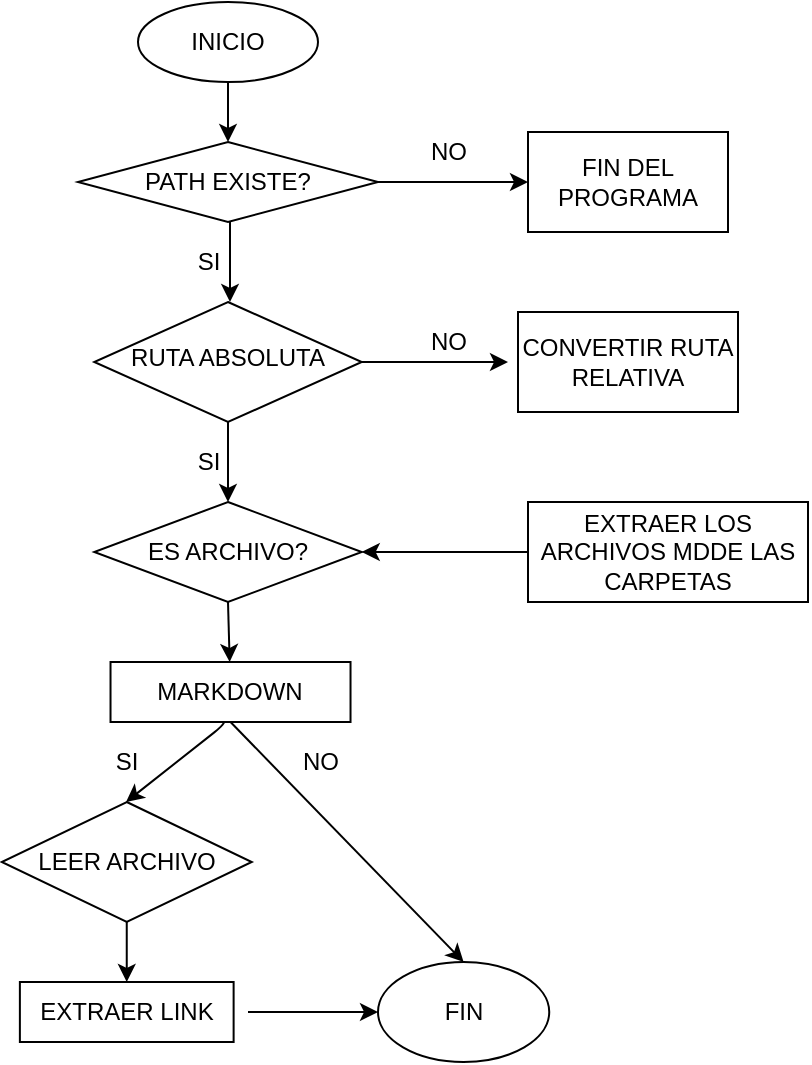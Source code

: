 <mxfile version="13.8.1" type="github">
  <diagram id="-itqMvD3cVKKmhOZ7wiD" name="Page-1">
    <mxGraphModel dx="868" dy="482" grid="1" gridSize="10" guides="1" tooltips="1" connect="1" arrows="1" fold="1" page="1" pageScale="1" pageWidth="827" pageHeight="1169" math="0" shadow="0">
      <root>
        <mxCell id="0" />
        <mxCell id="1" parent="0" />
        <mxCell id="Q8JPxETYIf0AdVCPlq3T-29" value="INICIO" style="ellipse;whiteSpace=wrap;html=1;" vertex="1" parent="1">
          <mxGeometry x="265" y="10" width="90" height="40" as="geometry" />
        </mxCell>
        <mxCell id="Q8JPxETYIf0AdVCPlq3T-30" value="FIN" style="ellipse;whiteSpace=wrap;html=1;" vertex="1" parent="1">
          <mxGeometry x="385" y="490" width="85.62" height="50" as="geometry" />
        </mxCell>
        <mxCell id="Q8JPxETYIf0AdVCPlq3T-31" value="" style="endArrow=classic;html=1;exitX=0.46;exitY=1;exitDx=0;exitDy=0;exitPerimeter=0;" edge="1" parent="1">
          <mxGeometry width="50" height="50" relative="1" as="geometry">
            <mxPoint x="311.0" y="120" as="sourcePoint" />
            <mxPoint x="311" y="160" as="targetPoint" />
          </mxGeometry>
        </mxCell>
        <mxCell id="Q8JPxETYIf0AdVCPlq3T-32" value="" style="endArrow=classic;html=1;exitX=1;exitY=0.5;exitDx=0;exitDy=0;" edge="1" parent="1" source="Q8JPxETYIf0AdVCPlq3T-33">
          <mxGeometry width="50" height="50" relative="1" as="geometry">
            <mxPoint x="390" y="220" as="sourcePoint" />
            <mxPoint x="450" y="190" as="targetPoint" />
          </mxGeometry>
        </mxCell>
        <mxCell id="Q8JPxETYIf0AdVCPlq3T-33" value="RUTA ABSOLUTA" style="rhombus;whiteSpace=wrap;html=1;shadow=0;fontFamily=Helvetica;fontSize=12;align=center;strokeWidth=1;spacing=6;spacingTop=-4;" vertex="1" parent="1">
          <mxGeometry x="243.12" y="160" width="133.75" height="60" as="geometry" />
        </mxCell>
        <mxCell id="Q8JPxETYIf0AdVCPlq3T-34" value="" style="endArrow=classic;html=1;exitX=0.5;exitY=1;exitDx=0;exitDy=0;entryX=0.5;entryY=0;entryDx=0;entryDy=0;" edge="1" parent="1" source="Q8JPxETYIf0AdVCPlq3T-33" target="Q8JPxETYIf0AdVCPlq3T-51">
          <mxGeometry width="50" height="50" relative="1" as="geometry">
            <mxPoint x="400" y="330" as="sourcePoint" />
            <mxPoint x="215" y="270.0" as="targetPoint" />
          </mxGeometry>
        </mxCell>
        <mxCell id="Q8JPxETYIf0AdVCPlq3T-35" value="" style="endArrow=classic;html=1;exitX=0.419;exitY=0.976;exitDx=0;exitDy=0;exitPerimeter=0;" edge="1" parent="1" source="Q8JPxETYIf0AdVCPlq3T-43">
          <mxGeometry width="50" height="50" relative="1" as="geometry">
            <mxPoint x="280" y="380" as="sourcePoint" />
            <mxPoint x="259" y="410" as="targetPoint" />
            <Array as="points">
              <mxPoint x="311" y="369" />
            </Array>
          </mxGeometry>
        </mxCell>
        <mxCell id="Q8JPxETYIf0AdVCPlq3T-36" value="" style="endArrow=classic;html=1;exitX=0.5;exitY=1;exitDx=0;exitDy=0;entryX=0.5;entryY=0;entryDx=0;entryDy=0;" edge="1" parent="1" source="Q8JPxETYIf0AdVCPlq3T-43" target="Q8JPxETYIf0AdVCPlq3T-30">
          <mxGeometry width="50" height="50" relative="1" as="geometry">
            <mxPoint x="324" y="370" as="sourcePoint" />
            <mxPoint x="410" y="500" as="targetPoint" />
          </mxGeometry>
        </mxCell>
        <mxCell id="Q8JPxETYIf0AdVCPlq3T-37" value="SI" style="text;html=1;align=center;verticalAlign=middle;resizable=0;points=[];autosize=1;" vertex="1" parent="1">
          <mxGeometry x="285" y="230" width="30" height="20" as="geometry" />
        </mxCell>
        <mxCell id="Q8JPxETYIf0AdVCPlq3T-38" value="NO" style="text;html=1;align=center;verticalAlign=middle;resizable=0;points=[];autosize=1;" vertex="1" parent="1">
          <mxGeometry x="341.26" y="380" width="30" height="20" as="geometry" />
        </mxCell>
        <mxCell id="Q8JPxETYIf0AdVCPlq3T-39" value="" style="endArrow=classic;html=1;exitX=0.5;exitY=1;exitDx=0;exitDy=0;entryX=0.5;entryY=0;entryDx=0;entryDy=0;" edge="1" parent="1" source="Q8JPxETYIf0AdVCPlq3T-42" target="Q8JPxETYIf0AdVCPlq3T-40">
          <mxGeometry width="50" height="50" relative="1" as="geometry">
            <mxPoint x="198" y="450" as="sourcePoint" />
            <mxPoint x="259" y="510" as="targetPoint" />
          </mxGeometry>
        </mxCell>
        <mxCell id="Q8JPxETYIf0AdVCPlq3T-40" value="EXTRAER LINK" style="rounded=0;whiteSpace=wrap;html=1;" vertex="1" parent="1">
          <mxGeometry x="205.94" y="500" width="106.87" height="30" as="geometry" />
        </mxCell>
        <mxCell id="Q8JPxETYIf0AdVCPlq3T-41" value="" style="endArrow=classic;html=1;entryX=0;entryY=0.5;entryDx=0;entryDy=0;" edge="1" parent="1" target="Q8JPxETYIf0AdVCPlq3T-30">
          <mxGeometry width="50" height="50" relative="1" as="geometry">
            <mxPoint x="320" y="515" as="sourcePoint" />
            <mxPoint x="450" y="360" as="targetPoint" />
          </mxGeometry>
        </mxCell>
        <mxCell id="Q8JPxETYIf0AdVCPlq3T-42" value="LEER ARCHIVO" style="rhombus;whiteSpace=wrap;html=1;" vertex="1" parent="1">
          <mxGeometry x="196.88" y="410" width="125" height="60" as="geometry" />
        </mxCell>
        <mxCell id="Q8JPxETYIf0AdVCPlq3T-43" value="MARKDOWN" style="rounded=0;whiteSpace=wrap;html=1;" vertex="1" parent="1">
          <mxGeometry x="251.26" y="340" width="120" height="30" as="geometry" />
        </mxCell>
        <mxCell id="Q8JPxETYIf0AdVCPlq3T-44" value="" style="endArrow=classic;html=1;exitX=0.5;exitY=1;exitDx=0;exitDy=0;" edge="1" parent="1" source="Q8JPxETYIf0AdVCPlq3T-51" target="Q8JPxETYIf0AdVCPlq3T-43">
          <mxGeometry width="50" height="50" relative="1" as="geometry">
            <mxPoint x="230" y="320" as="sourcePoint" />
            <mxPoint x="255" y="340" as="targetPoint" />
          </mxGeometry>
        </mxCell>
        <mxCell id="Q8JPxETYIf0AdVCPlq3T-45" value="" style="edgeStyle=orthogonalEdgeStyle;rounded=0;orthogonalLoop=1;jettySize=auto;html=1;" edge="1" parent="1" source="Q8JPxETYIf0AdVCPlq3T-46" target="Q8JPxETYIf0AdVCPlq3T-51">
          <mxGeometry relative="1" as="geometry" />
        </mxCell>
        <mxCell id="Q8JPxETYIf0AdVCPlq3T-46" value="EXTRAER LOS ARCHIVOS MDDE LAS CARPETAS" style="rounded=0;whiteSpace=wrap;html=1;" vertex="1" parent="1">
          <mxGeometry x="460" y="260" width="140" height="50" as="geometry" />
        </mxCell>
        <mxCell id="Q8JPxETYIf0AdVCPlq3T-47" value="SI" style="text;html=1;align=center;verticalAlign=middle;resizable=0;points=[];autosize=1;" vertex="1" parent="1">
          <mxGeometry x="244.38" y="380" width="30" height="20" as="geometry" />
        </mxCell>
        <mxCell id="Q8JPxETYIf0AdVCPlq3T-48" value="" style="endArrow=classic;html=1;exitX=0.5;exitY=1;exitDx=0;exitDy=0;entryX=0.5;entryY=0;entryDx=0;entryDy=0;" edge="1" parent="1" source="Q8JPxETYIf0AdVCPlq3T-29" target="Q8JPxETYIf0AdVCPlq3T-52">
          <mxGeometry width="50" height="50" relative="1" as="geometry">
            <mxPoint x="380" y="350" as="sourcePoint" />
            <mxPoint x="307.8" y="86.94" as="targetPoint" />
          </mxGeometry>
        </mxCell>
        <mxCell id="Q8JPxETYIf0AdVCPlq3T-49" value="NO" style="text;html=1;align=center;verticalAlign=middle;resizable=0;points=[];autosize=1;" vertex="1" parent="1">
          <mxGeometry x="405" y="170" width="30" height="20" as="geometry" />
        </mxCell>
        <mxCell id="Q8JPxETYIf0AdVCPlq3T-50" value="CONVERTIR RUTA RELATIVA" style="rounded=0;whiteSpace=wrap;html=1;" vertex="1" parent="1">
          <mxGeometry x="455" y="165" width="110" height="50" as="geometry" />
        </mxCell>
        <mxCell id="Q8JPxETYIf0AdVCPlq3T-51" value="ES ARCHIVO?" style="rhombus;whiteSpace=wrap;html=1;" vertex="1" parent="1">
          <mxGeometry x="243.12" y="260" width="133.75" height="50" as="geometry" />
        </mxCell>
        <mxCell id="Q8JPxETYIf0AdVCPlq3T-52" value="PATH EXISTE?" style="rhombus;whiteSpace=wrap;html=1;" vertex="1" parent="1">
          <mxGeometry x="235" y="80" width="150" height="40" as="geometry" />
        </mxCell>
        <mxCell id="Q8JPxETYIf0AdVCPlq3T-53" value="SI" style="text;html=1;align=center;verticalAlign=middle;resizable=0;points=[];autosize=1;" vertex="1" parent="1">
          <mxGeometry x="285" y="130" width="30" height="20" as="geometry" />
        </mxCell>
        <mxCell id="Q8JPxETYIf0AdVCPlq3T-54" value="FIN DEL PROGRAMA" style="rounded=0;whiteSpace=wrap;html=1;" vertex="1" parent="1">
          <mxGeometry x="460" y="75" width="100" height="50" as="geometry" />
        </mxCell>
        <mxCell id="Q8JPxETYIf0AdVCPlq3T-55" value="" style="endArrow=classic;html=1;exitX=1;exitY=0.5;exitDx=0;exitDy=0;entryX=0;entryY=0.5;entryDx=0;entryDy=0;entryPerimeter=0;" edge="1" parent="1" source="Q8JPxETYIf0AdVCPlq3T-52" target="Q8JPxETYIf0AdVCPlq3T-54">
          <mxGeometry width="50" height="50" relative="1" as="geometry">
            <mxPoint x="380" y="360" as="sourcePoint" />
            <mxPoint x="460" y="100" as="targetPoint" />
          </mxGeometry>
        </mxCell>
        <mxCell id="Q8JPxETYIf0AdVCPlq3T-56" value="NO" style="text;html=1;align=center;verticalAlign=middle;resizable=0;points=[];autosize=1;" vertex="1" parent="1">
          <mxGeometry x="405" y="75" width="30" height="20" as="geometry" />
        </mxCell>
      </root>
    </mxGraphModel>
  </diagram>
</mxfile>
